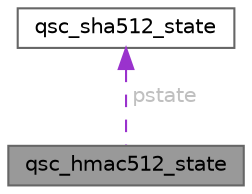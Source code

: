 digraph "qsc_hmac512_state"
{
 // LATEX_PDF_SIZE
  bgcolor="transparent";
  edge [fontname=Helvetica,fontsize=10,labelfontname=Helvetica,labelfontsize=10];
  node [fontname=Helvetica,fontsize=10,shape=box,height=0.2,width=0.4];
  Node1 [id="Node000001",label="qsc_hmac512_state",height=0.2,width=0.4,color="gray40", fillcolor="grey60", style="filled", fontcolor="black",tooltip="The HMAC(SHA2-512) state array."];
  Node2 -> Node1 [id="edge1_Node000001_Node000002",dir="back",color="darkorchid3",style="dashed",tooltip=" ",label=" pstate",fontcolor="grey" ];
  Node2 [id="Node000002",label="qsc_sha512_state",height=0.2,width=0.4,color="gray40", fillcolor="white", style="filled",URL="$structqsc__sha512__state.html",tooltip="The SHA2-512 digest state array."];
}
